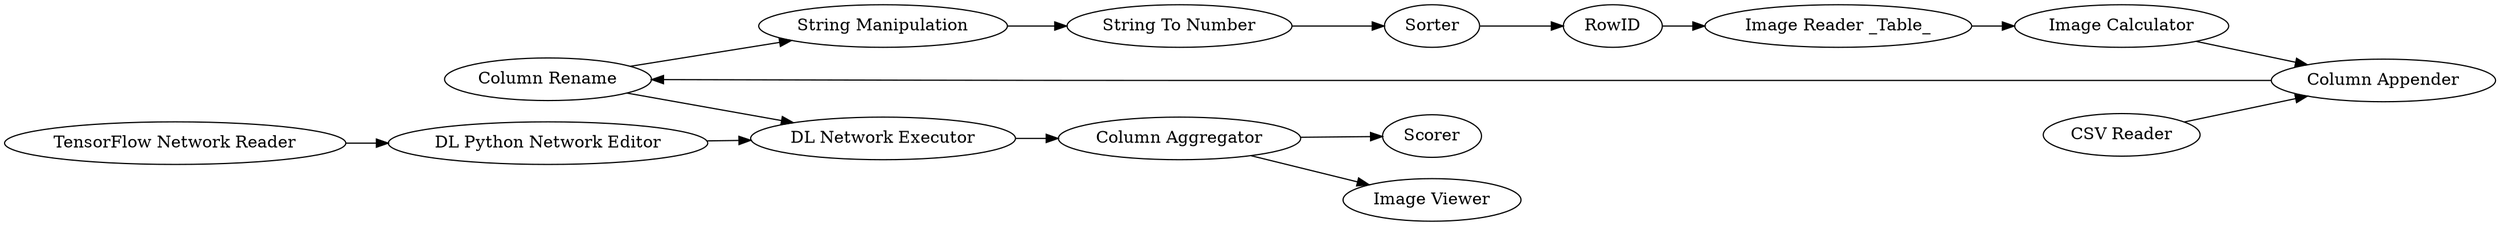 digraph {
	25 -> 88
	54 -> 42
	53 -> 54
	59 -> 52
	56 -> 58
	52 -> 60
	87 -> 25
	42 -> 25
	86 -> 87
	42 -> 56
	88 -> 85
	88 -> 84
	60 -> 54
	58 -> 57
	57 -> 59
	86 [label="TensorFlow Network Reader"]
	57 [label=Sorter]
	42 [label="Column Rename"]
	84 [label=Scorer]
	53 [label="CSV Reader"]
	87 [label="DL Python Network Editor"]
	88 [label="Column Aggregator"]
	56 [label="String Manipulation"]
	58 [label="String To Number"]
	85 [label="Image Viewer"]
	54 [label="Column Appender"]
	52 [label="Image Reader _Table_"]
	25 [label="DL Network Executor"]
	60 [label="Image Calculator"]
	59 [label=RowID]
	rankdir=LR
}
